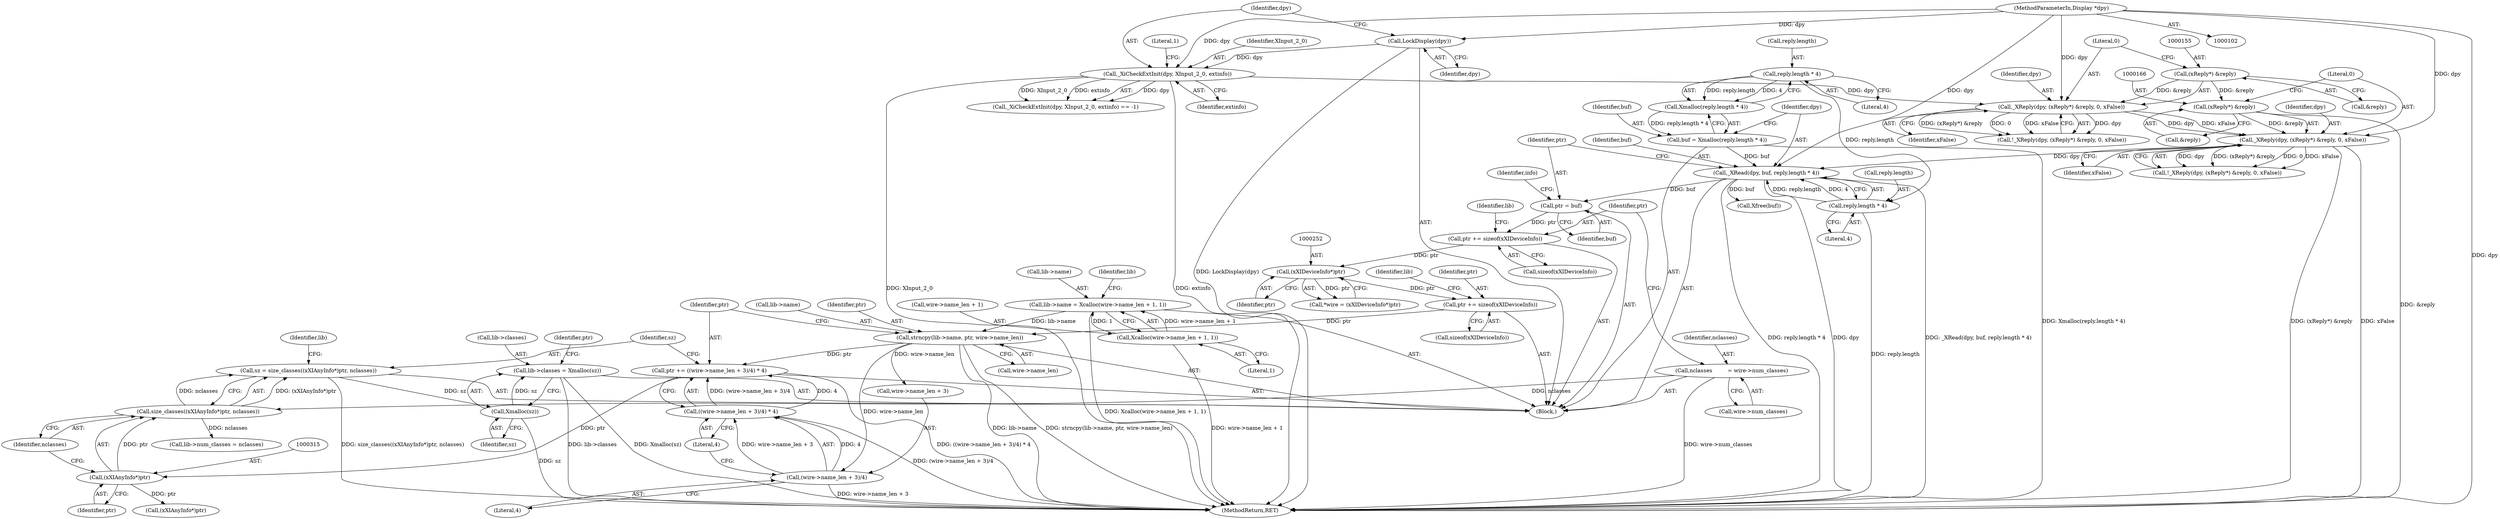 digraph "0_libXi_19a9cd607de73947fcfb104682f203ffe4e1f4e5_2@API" {
"1000318" [label="(Call,lib->classes = Xmalloc(sz))"];
"1000322" [label="(Call,Xmalloc(sz))"];
"1000311" [label="(Call,sz = size_classes((xXIAnyInfo*)ptr, nclasses))"];
"1000313" [label="(Call,size_classes((xXIAnyInfo*)ptr, nclasses))"];
"1000314" [label="(Call,(xXIAnyInfo*)ptr)"];
"1000300" [label="(Call,ptr += ((wire->name_len + 3)/4) * 4)"];
"1000302" [label="(Call,((wire->name_len + 3)/4) * 4)"];
"1000303" [label="(Call,(wire->name_len + 3)/4)"];
"1000292" [label="(Call,strncpy(lib->name, ptr, wire->name_len))"];
"1000281" [label="(Call,lib->name = Xcalloc(wire->name_len + 1, 1))"];
"1000285" [label="(Call,Xcalloc(wire->name_len + 1, 1))"];
"1000277" [label="(Call,ptr += sizeof(xXIDeviceInfo))"];
"1000251" [label="(Call,(xXIDeviceInfo*)ptr)"];
"1000226" [label="(Call,ptr += sizeof(xXIDeviceInfo))"];
"1000209" [label="(Call,ptr = buf)"];
"1000201" [label="(Call,_XRead(dpy, buf, reply.length * 4))"];
"1000163" [label="(Call,_XReply(dpy, (xReply*) &reply, 0, xFalse))"];
"1000152" [label="(Call,_XReply(dpy, (xReply*) &reply, 0, xFalse))"];
"1000121" [label="(Call,_XiCheckExtInit(dpy, XInput_2_0, extinfo))"];
"1000117" [label="(Call,LockDisplay(dpy))"];
"1000103" [label="(MethodParameterIn,Display *dpy)"];
"1000154" [label="(Call,(xReply*) &reply)"];
"1000165" [label="(Call,(xReply*) &reply)"];
"1000193" [label="(Call,buf = Xmalloc(reply.length * 4))"];
"1000195" [label="(Call,Xmalloc(reply.length * 4))"];
"1000196" [label="(Call,reply.length * 4)"];
"1000204" [label="(Call,reply.length * 4)"];
"1000221" [label="(Call,nclasses         = wire->num_classes)"];
"1000251" [label="(Call,(xXIDeviceInfo*)ptr)"];
"1000124" [label="(Identifier,extinfo)"];
"1000232" [label="(Identifier,lib)"];
"1000222" [label="(Identifier,nclasses)"];
"1000297" [label="(Call,wire->name_len)"];
"1000303" [label="(Call,(wire->name_len + 3)/4)"];
"1000296" [label="(Identifier,ptr)"];
"1000202" [label="(Identifier,dpy)"];
"1000151" [label="(Call,!_XReply(dpy, (xReply*) &reply, 0, xFalse))"];
"1000309" [label="(Literal,4)"];
"1000209" [label="(Call,ptr = buf)"];
"1000122" [label="(Identifier,dpy)"];
"1000167" [label="(Call,&reply)"];
"1000215" [label="(Identifier,info)"];
"1000323" [label="(Identifier,sz)"];
"1000196" [label="(Call,reply.length * 4)"];
"1000312" [label="(Identifier,sz)"];
"1000103" [label="(MethodParameterIn,Display *dpy)"];
"1000316" [label="(Identifier,ptr)"];
"1000195" [label="(Call,Xmalloc(reply.length * 4))"];
"1000194" [label="(Identifier,buf)"];
"1000282" [label="(Call,lib->name)"];
"1000285" [label="(Call,Xcalloc(wire->name_len + 1, 1))"];
"1000164" [label="(Identifier,dpy)"];
"1000126" [label="(Literal,1)"];
"1000197" [label="(Call,reply.length)"];
"1000159" [label="(Identifier,xFalse)"];
"1000311" [label="(Call,sz = size_classes((xXIAnyInfo*)ptr, nclasses))"];
"1000204" [label="(Call,reply.length * 4)"];
"1000325" [label="(Identifier,ptr)"];
"1000275" [label="(Call,Xfree(buf))"];
"1000162" [label="(Call,!_XReply(dpy, (xReply*) &reply, 0, xFalse))"];
"1000165" [label="(Call,(xReply*) &reply)"];
"1000226" [label="(Call,ptr += sizeof(xXIDeviceInfo))"];
"1000154" [label="(Call,(xReply*) &reply)"];
"1000293" [label="(Call,lib->name)"];
"1000152" [label="(Call,_XReply(dpy, (xReply*) &reply, 0, xFalse))"];
"1000278" [label="(Identifier,ptr)"];
"1000300" [label="(Call,ptr += ((wire->name_len + 3)/4) * 4)"];
"1000304" [label="(Call,wire->name_len + 3)"];
"1000153" [label="(Identifier,dpy)"];
"1000302" [label="(Call,((wire->name_len + 3)/4) * 4)"];
"1000121" [label="(Call,_XiCheckExtInit(dpy, XInput_2_0, extinfo))"];
"1000333" [label="(Call,lib->num_classes = nclasses)"];
"1000120" [label="(Call,_XiCheckExtInit(dpy, XInput_2_0, extinfo) == -1)"];
"1000208" [label="(Literal,4)"];
"1000310" [label="(Literal,4)"];
"1000249" [label="(Call,*wire = (xXIDeviceInfo*)ptr)"];
"1000228" [label="(Call,sizeof(xXIDeviceInfo))"];
"1000283" [label="(Identifier,lib)"];
"1000169" [label="(Literal,0)"];
"1000106" [label="(Block,)"];
"1000319" [label="(Call,lib->classes)"];
"1000277" [label="(Call,ptr += sizeof(xXIDeviceInfo))"];
"1000158" [label="(Literal,0)"];
"1000221" [label="(Call,nclasses         = wire->num_classes)"];
"1000123" [label="(Identifier,XInput_2_0)"];
"1000193" [label="(Call,buf = Xmalloc(reply.length * 4))"];
"1000294" [label="(Identifier,lib)"];
"1000328" [label="(Call,(xXIAnyInfo*)ptr)"];
"1000210" [label="(Identifier,ptr)"];
"1000200" [label="(Literal,4)"];
"1000201" [label="(Call,_XRead(dpy, buf, reply.length * 4))"];
"1000301" [label="(Identifier,ptr)"];
"1000279" [label="(Call,sizeof(xXIDeviceInfo))"];
"1000163" [label="(Call,_XReply(dpy, (xReply*) &reply, 0, xFalse))"];
"1000320" [label="(Identifier,lib)"];
"1000118" [label="(Identifier,dpy)"];
"1000281" [label="(Call,lib->name = Xcalloc(wire->name_len + 1, 1))"];
"1000223" [label="(Call,wire->num_classes)"];
"1000227" [label="(Identifier,ptr)"];
"1000318" [label="(Call,lib->classes = Xmalloc(sz))"];
"1000317" [label="(Identifier,nclasses)"];
"1000286" [label="(Call,wire->name_len + 1)"];
"1000205" [label="(Call,reply.length)"];
"1000291" [label="(Literal,1)"];
"1000156" [label="(Call,&reply)"];
"1000253" [label="(Identifier,ptr)"];
"1000203" [label="(Identifier,buf)"];
"1000117" [label="(Call,LockDisplay(dpy))"];
"1000170" [label="(Identifier,xFalse)"];
"1000292" [label="(Call,strncpy(lib->name, ptr, wire->name_len))"];
"1000211" [label="(Identifier,buf)"];
"1000314" [label="(Call,(xXIAnyInfo*)ptr)"];
"1000322" [label="(Call,Xmalloc(sz))"];
"1000313" [label="(Call,size_classes((xXIAnyInfo*)ptr, nclasses))"];
"1000338" [label="(MethodReturn,RET)"];
"1000318" -> "1000106"  [label="AST: "];
"1000318" -> "1000322"  [label="CFG: "];
"1000319" -> "1000318"  [label="AST: "];
"1000322" -> "1000318"  [label="AST: "];
"1000325" -> "1000318"  [label="CFG: "];
"1000318" -> "1000338"  [label="DDG: lib->classes"];
"1000318" -> "1000338"  [label="DDG: Xmalloc(sz)"];
"1000322" -> "1000318"  [label="DDG: sz"];
"1000322" -> "1000323"  [label="CFG: "];
"1000323" -> "1000322"  [label="AST: "];
"1000322" -> "1000338"  [label="DDG: sz"];
"1000311" -> "1000322"  [label="DDG: sz"];
"1000311" -> "1000106"  [label="AST: "];
"1000311" -> "1000313"  [label="CFG: "];
"1000312" -> "1000311"  [label="AST: "];
"1000313" -> "1000311"  [label="AST: "];
"1000320" -> "1000311"  [label="CFG: "];
"1000311" -> "1000338"  [label="DDG: size_classes((xXIAnyInfo*)ptr, nclasses)"];
"1000313" -> "1000311"  [label="DDG: (xXIAnyInfo*)ptr"];
"1000313" -> "1000311"  [label="DDG: nclasses"];
"1000313" -> "1000317"  [label="CFG: "];
"1000314" -> "1000313"  [label="AST: "];
"1000317" -> "1000313"  [label="AST: "];
"1000314" -> "1000313"  [label="DDG: ptr"];
"1000221" -> "1000313"  [label="DDG: nclasses"];
"1000313" -> "1000333"  [label="DDG: nclasses"];
"1000314" -> "1000316"  [label="CFG: "];
"1000315" -> "1000314"  [label="AST: "];
"1000316" -> "1000314"  [label="AST: "];
"1000317" -> "1000314"  [label="CFG: "];
"1000300" -> "1000314"  [label="DDG: ptr"];
"1000314" -> "1000328"  [label="DDG: ptr"];
"1000300" -> "1000106"  [label="AST: "];
"1000300" -> "1000302"  [label="CFG: "];
"1000301" -> "1000300"  [label="AST: "];
"1000302" -> "1000300"  [label="AST: "];
"1000312" -> "1000300"  [label="CFG: "];
"1000300" -> "1000338"  [label="DDG: ((wire->name_len + 3)/4) * 4"];
"1000302" -> "1000300"  [label="DDG: (wire->name_len + 3)/4"];
"1000302" -> "1000300"  [label="DDG: 4"];
"1000292" -> "1000300"  [label="DDG: ptr"];
"1000302" -> "1000310"  [label="CFG: "];
"1000303" -> "1000302"  [label="AST: "];
"1000310" -> "1000302"  [label="AST: "];
"1000302" -> "1000338"  [label="DDG: (wire->name_len + 3)/4"];
"1000303" -> "1000302"  [label="DDG: wire->name_len + 3"];
"1000303" -> "1000302"  [label="DDG: 4"];
"1000303" -> "1000309"  [label="CFG: "];
"1000304" -> "1000303"  [label="AST: "];
"1000309" -> "1000303"  [label="AST: "];
"1000310" -> "1000303"  [label="CFG: "];
"1000303" -> "1000338"  [label="DDG: wire->name_len + 3"];
"1000292" -> "1000303"  [label="DDG: wire->name_len"];
"1000292" -> "1000106"  [label="AST: "];
"1000292" -> "1000297"  [label="CFG: "];
"1000293" -> "1000292"  [label="AST: "];
"1000296" -> "1000292"  [label="AST: "];
"1000297" -> "1000292"  [label="AST: "];
"1000301" -> "1000292"  [label="CFG: "];
"1000292" -> "1000338"  [label="DDG: lib->name"];
"1000292" -> "1000338"  [label="DDG: strncpy(lib->name, ptr, wire->name_len)"];
"1000281" -> "1000292"  [label="DDG: lib->name"];
"1000277" -> "1000292"  [label="DDG: ptr"];
"1000292" -> "1000304"  [label="DDG: wire->name_len"];
"1000281" -> "1000106"  [label="AST: "];
"1000281" -> "1000285"  [label="CFG: "];
"1000282" -> "1000281"  [label="AST: "];
"1000285" -> "1000281"  [label="AST: "];
"1000294" -> "1000281"  [label="CFG: "];
"1000281" -> "1000338"  [label="DDG: Xcalloc(wire->name_len + 1, 1)"];
"1000285" -> "1000281"  [label="DDG: wire->name_len + 1"];
"1000285" -> "1000281"  [label="DDG: 1"];
"1000285" -> "1000291"  [label="CFG: "];
"1000286" -> "1000285"  [label="AST: "];
"1000291" -> "1000285"  [label="AST: "];
"1000285" -> "1000338"  [label="DDG: wire->name_len + 1"];
"1000277" -> "1000106"  [label="AST: "];
"1000277" -> "1000279"  [label="CFG: "];
"1000278" -> "1000277"  [label="AST: "];
"1000279" -> "1000277"  [label="AST: "];
"1000283" -> "1000277"  [label="CFG: "];
"1000251" -> "1000277"  [label="DDG: ptr"];
"1000251" -> "1000249"  [label="AST: "];
"1000251" -> "1000253"  [label="CFG: "];
"1000252" -> "1000251"  [label="AST: "];
"1000253" -> "1000251"  [label="AST: "];
"1000249" -> "1000251"  [label="CFG: "];
"1000251" -> "1000249"  [label="DDG: ptr"];
"1000226" -> "1000251"  [label="DDG: ptr"];
"1000226" -> "1000106"  [label="AST: "];
"1000226" -> "1000228"  [label="CFG: "];
"1000227" -> "1000226"  [label="AST: "];
"1000228" -> "1000226"  [label="AST: "];
"1000232" -> "1000226"  [label="CFG: "];
"1000209" -> "1000226"  [label="DDG: ptr"];
"1000209" -> "1000106"  [label="AST: "];
"1000209" -> "1000211"  [label="CFG: "];
"1000210" -> "1000209"  [label="AST: "];
"1000211" -> "1000209"  [label="AST: "];
"1000215" -> "1000209"  [label="CFG: "];
"1000201" -> "1000209"  [label="DDG: buf"];
"1000201" -> "1000106"  [label="AST: "];
"1000201" -> "1000204"  [label="CFG: "];
"1000202" -> "1000201"  [label="AST: "];
"1000203" -> "1000201"  [label="AST: "];
"1000204" -> "1000201"  [label="AST: "];
"1000210" -> "1000201"  [label="CFG: "];
"1000201" -> "1000338"  [label="DDG: _XRead(dpy, buf, reply.length * 4)"];
"1000201" -> "1000338"  [label="DDG: reply.length * 4"];
"1000201" -> "1000338"  [label="DDG: dpy"];
"1000163" -> "1000201"  [label="DDG: dpy"];
"1000103" -> "1000201"  [label="DDG: dpy"];
"1000193" -> "1000201"  [label="DDG: buf"];
"1000204" -> "1000201"  [label="DDG: reply.length"];
"1000204" -> "1000201"  [label="DDG: 4"];
"1000201" -> "1000275"  [label="DDG: buf"];
"1000163" -> "1000162"  [label="AST: "];
"1000163" -> "1000170"  [label="CFG: "];
"1000164" -> "1000163"  [label="AST: "];
"1000165" -> "1000163"  [label="AST: "];
"1000169" -> "1000163"  [label="AST: "];
"1000170" -> "1000163"  [label="AST: "];
"1000162" -> "1000163"  [label="CFG: "];
"1000163" -> "1000338"  [label="DDG: xFalse"];
"1000163" -> "1000338"  [label="DDG: (xReply*) &reply"];
"1000163" -> "1000162"  [label="DDG: dpy"];
"1000163" -> "1000162"  [label="DDG: (xReply*) &reply"];
"1000163" -> "1000162"  [label="DDG: 0"];
"1000163" -> "1000162"  [label="DDG: xFalse"];
"1000152" -> "1000163"  [label="DDG: dpy"];
"1000152" -> "1000163"  [label="DDG: xFalse"];
"1000103" -> "1000163"  [label="DDG: dpy"];
"1000165" -> "1000163"  [label="DDG: &reply"];
"1000152" -> "1000151"  [label="AST: "];
"1000152" -> "1000159"  [label="CFG: "];
"1000153" -> "1000152"  [label="AST: "];
"1000154" -> "1000152"  [label="AST: "];
"1000158" -> "1000152"  [label="AST: "];
"1000159" -> "1000152"  [label="AST: "];
"1000151" -> "1000152"  [label="CFG: "];
"1000152" -> "1000151"  [label="DDG: dpy"];
"1000152" -> "1000151"  [label="DDG: (xReply*) &reply"];
"1000152" -> "1000151"  [label="DDG: 0"];
"1000152" -> "1000151"  [label="DDG: xFalse"];
"1000121" -> "1000152"  [label="DDG: dpy"];
"1000103" -> "1000152"  [label="DDG: dpy"];
"1000154" -> "1000152"  [label="DDG: &reply"];
"1000121" -> "1000120"  [label="AST: "];
"1000121" -> "1000124"  [label="CFG: "];
"1000122" -> "1000121"  [label="AST: "];
"1000123" -> "1000121"  [label="AST: "];
"1000124" -> "1000121"  [label="AST: "];
"1000126" -> "1000121"  [label="CFG: "];
"1000121" -> "1000338"  [label="DDG: XInput_2_0"];
"1000121" -> "1000338"  [label="DDG: extinfo"];
"1000121" -> "1000120"  [label="DDG: dpy"];
"1000121" -> "1000120"  [label="DDG: XInput_2_0"];
"1000121" -> "1000120"  [label="DDG: extinfo"];
"1000117" -> "1000121"  [label="DDG: dpy"];
"1000103" -> "1000121"  [label="DDG: dpy"];
"1000117" -> "1000106"  [label="AST: "];
"1000117" -> "1000118"  [label="CFG: "];
"1000118" -> "1000117"  [label="AST: "];
"1000122" -> "1000117"  [label="CFG: "];
"1000117" -> "1000338"  [label="DDG: LockDisplay(dpy)"];
"1000103" -> "1000117"  [label="DDG: dpy"];
"1000103" -> "1000102"  [label="AST: "];
"1000103" -> "1000338"  [label="DDG: dpy"];
"1000154" -> "1000156"  [label="CFG: "];
"1000155" -> "1000154"  [label="AST: "];
"1000156" -> "1000154"  [label="AST: "];
"1000158" -> "1000154"  [label="CFG: "];
"1000154" -> "1000165"  [label="DDG: &reply"];
"1000165" -> "1000167"  [label="CFG: "];
"1000166" -> "1000165"  [label="AST: "];
"1000167" -> "1000165"  [label="AST: "];
"1000169" -> "1000165"  [label="CFG: "];
"1000165" -> "1000338"  [label="DDG: &reply"];
"1000193" -> "1000106"  [label="AST: "];
"1000193" -> "1000195"  [label="CFG: "];
"1000194" -> "1000193"  [label="AST: "];
"1000195" -> "1000193"  [label="AST: "];
"1000202" -> "1000193"  [label="CFG: "];
"1000193" -> "1000338"  [label="DDG: Xmalloc(reply.length * 4)"];
"1000195" -> "1000193"  [label="DDG: reply.length * 4"];
"1000195" -> "1000196"  [label="CFG: "];
"1000196" -> "1000195"  [label="AST: "];
"1000196" -> "1000195"  [label="DDG: reply.length"];
"1000196" -> "1000195"  [label="DDG: 4"];
"1000196" -> "1000200"  [label="CFG: "];
"1000197" -> "1000196"  [label="AST: "];
"1000200" -> "1000196"  [label="AST: "];
"1000196" -> "1000204"  [label="DDG: reply.length"];
"1000204" -> "1000208"  [label="CFG: "];
"1000205" -> "1000204"  [label="AST: "];
"1000208" -> "1000204"  [label="AST: "];
"1000204" -> "1000338"  [label="DDG: reply.length"];
"1000221" -> "1000106"  [label="AST: "];
"1000221" -> "1000223"  [label="CFG: "];
"1000222" -> "1000221"  [label="AST: "];
"1000223" -> "1000221"  [label="AST: "];
"1000227" -> "1000221"  [label="CFG: "];
"1000221" -> "1000338"  [label="DDG: wire->num_classes"];
}
